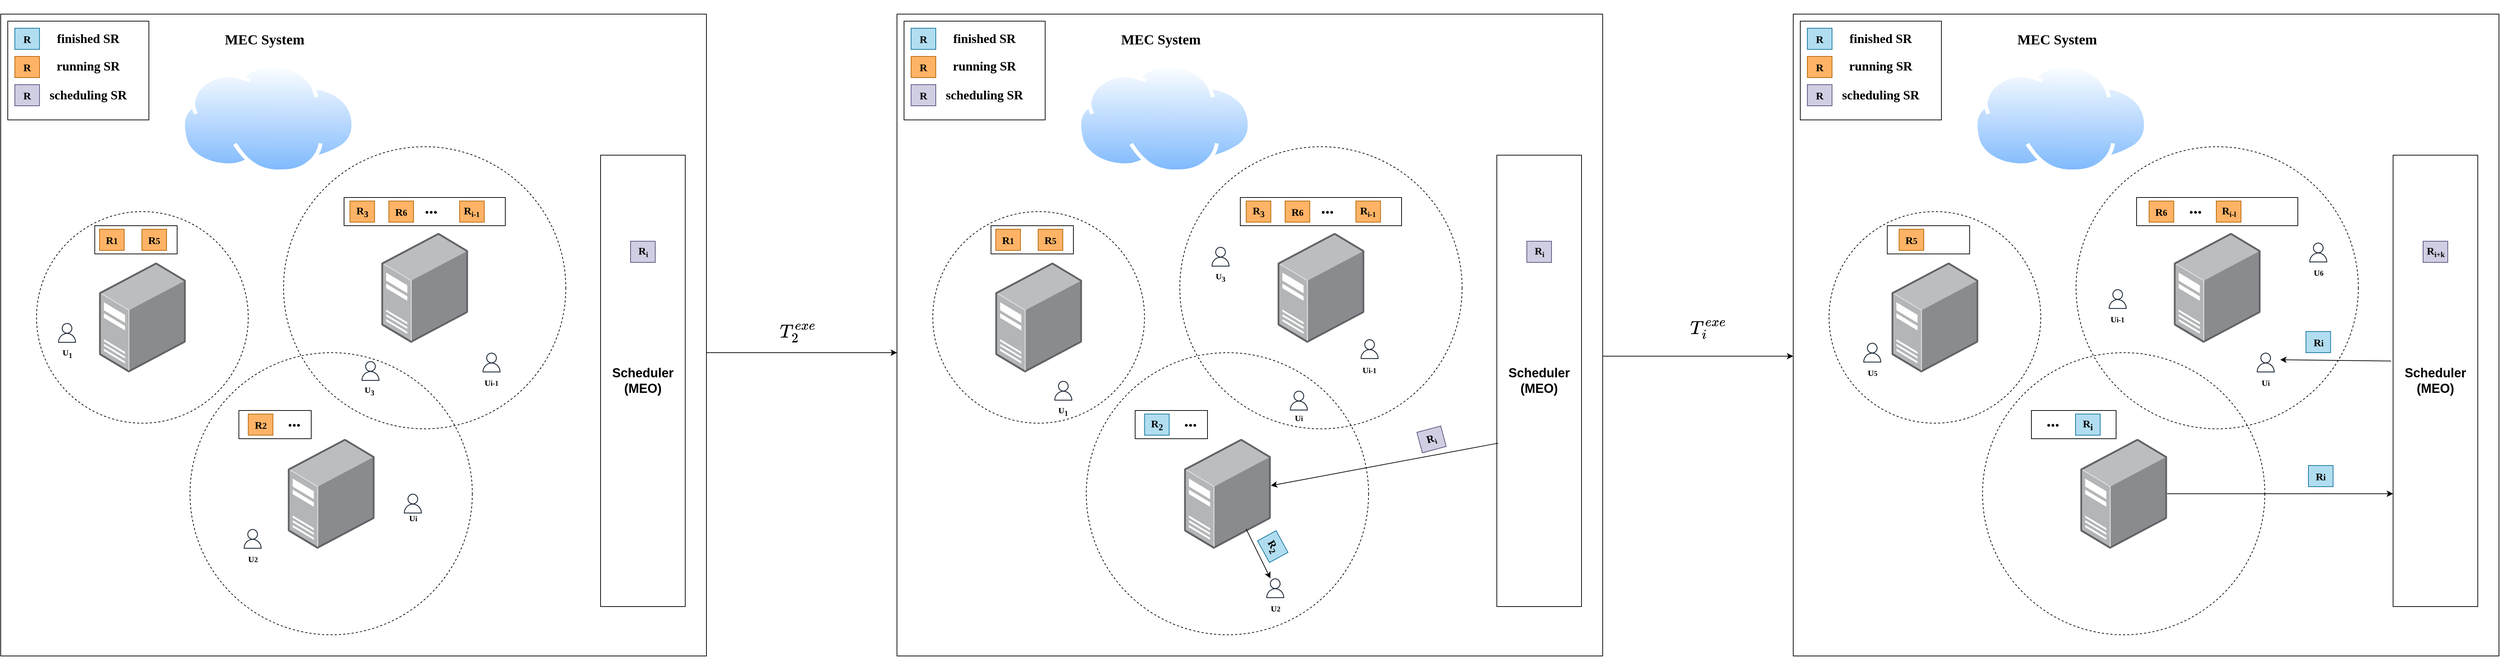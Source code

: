 <mxfile version="24.5.4" type="github">
  <diagram name="第 1 页" id="JoeD6NzNSS_i4DSreLfH">
    <mxGraphModel dx="3733" dy="1153" grid="1" gridSize="10" guides="1" tooltips="1" connect="1" arrows="1" fold="1" page="1" pageScale="1" pageWidth="827" pageHeight="1169" math="1" shadow="0">
      <root>
        <mxCell id="0" />
        <mxCell id="1" parent="0" />
        <mxCell id="dlywzHCYDAKwAIvzZoa1-96" value="" style="group" parent="1" vertex="1" connectable="0">
          <mxGeometry x="-570" y="150" width="1000" height="930" as="geometry" />
        </mxCell>
        <mxCell id="dlywzHCYDAKwAIvzZoa1-53" value="" style="rounded=0;whiteSpace=wrap;html=1;" parent="dlywzHCYDAKwAIvzZoa1-96" vertex="1">
          <mxGeometry y="20" width="1000" height="910" as="geometry" />
        </mxCell>
        <mxCell id="8uZlXo2zn4zUqa4FPAqo-15" value="&lt;font size=&quot;1&quot; face=&quot;Times New Roman&quot; style=&quot;&quot;&gt;&lt;b style=&quot;font-size: 20px;&quot;&gt;MEC System&lt;/b&gt;&lt;/font&gt;" style="text;strokeColor=none;align=center;fillColor=none;html=1;verticalAlign=middle;whiteSpace=wrap;rounded=0;" parent="dlywzHCYDAKwAIvzZoa1-96" vertex="1">
          <mxGeometry x="123.417" width="501.818" height="109.2" as="geometry" />
        </mxCell>
        <mxCell id="dlywzHCYDAKwAIvzZoa1-22" value="" style="ellipse;whiteSpace=wrap;html=1;aspect=fixed;fillColor=none;dashed=1;" parent="dlywzHCYDAKwAIvzZoa1-96" vertex="1">
          <mxGeometry x="400.77" y="208" width="400" height="400" as="geometry" />
        </mxCell>
        <mxCell id="dlywzHCYDAKwAIvzZoa1-7" value="" style="ellipse;whiteSpace=wrap;html=1;aspect=fixed;fillColor=none;dashed=1;" parent="dlywzHCYDAKwAIvzZoa1-96" vertex="1">
          <mxGeometry x="268.27" y="500" width="400" height="400" as="geometry" />
        </mxCell>
        <mxCell id="dlywzHCYDAKwAIvzZoa1-2" value="" style="ellipse;whiteSpace=wrap;html=1;aspect=fixed;fillColor=none;dashed=1;" parent="dlywzHCYDAKwAIvzZoa1-96" vertex="1">
          <mxGeometry x="50.77" y="300" width="300" height="300" as="geometry" />
        </mxCell>
        <mxCell id="8uZlXo2zn4zUqa4FPAqo-18" value="" style="image;points=[];aspect=fixed;html=1;align=center;shadow=0;dashed=0;image=img/lib/allied_telesis/computer_and_terminals/Server_Desktop.svg;" parent="dlywzHCYDAKwAIvzZoa1-96" vertex="1">
          <mxGeometry x="139.231" y="372" width="123.068" height="156" as="geometry" />
        </mxCell>
        <mxCell id="8uZlXo2zn4zUqa4FPAqo-20" value="" style="image;points=[];aspect=fixed;html=1;align=center;shadow=0;dashed=0;image=img/lib/allied_telesis/computer_and_terminals/Server_Desktop.svg;" parent="dlywzHCYDAKwAIvzZoa1-96" vertex="1">
          <mxGeometry x="539.232" y="330.0" width="123.068" height="156" as="geometry" />
        </mxCell>
        <mxCell id="8uZlXo2zn4zUqa4FPAqo-19" value="" style="image;points=[];aspect=fixed;html=1;align=center;shadow=0;dashed=0;image=img/lib/allied_telesis/computer_and_terminals/Server_Desktop.svg;" parent="dlywzHCYDAKwAIvzZoa1-96" vertex="1">
          <mxGeometry x="406.738" y="622.0" width="123.068" height="156" as="geometry" />
        </mxCell>
        <mxCell id="8uZlXo2zn4zUqa4FPAqo-22" value="" style="sketch=0;outlineConnect=0;fontColor=#232F3E;gradientColor=none;fillColor=#232F3D;strokeColor=none;dashed=0;verticalLabelPosition=bottom;verticalAlign=top;align=center;html=1;fontSize=12;fontStyle=0;aspect=fixed;pointerEvents=1;shape=mxgraph.aws4.user;" parent="dlywzHCYDAKwAIvzZoa1-96" vertex="1">
          <mxGeometry x="80.0" y="458" width="28" height="28" as="geometry" />
        </mxCell>
        <mxCell id="8uZlXo2zn4zUqa4FPAqo-23" value="&lt;font face=&quot;Times New Roman&quot; style=&quot;font-size: 12px;&quot;&gt;&lt;b style=&quot;&quot;&gt;U&lt;sub&gt;1&lt;/sub&gt;&lt;/b&gt;&lt;/font&gt;" style="text;strokeColor=none;align=center;fillColor=none;html=1;verticalAlign=middle;whiteSpace=wrap;rounded=0;" parent="dlywzHCYDAKwAIvzZoa1-96" vertex="1">
          <mxGeometry x="74.5" y="486" width="39" height="30" as="geometry" />
        </mxCell>
        <mxCell id="dlywzHCYDAKwAIvzZoa1-4" value="" style="rounded=0;whiteSpace=wrap;html=1;" parent="dlywzHCYDAKwAIvzZoa1-96" vertex="1">
          <mxGeometry x="133.27" y="320" width="116.73" height="40" as="geometry" />
        </mxCell>
        <mxCell id="dlywzHCYDAKwAIvzZoa1-26" value="" style="sketch=0;outlineConnect=0;fontColor=#232F3E;gradientColor=none;fillColor=#232F3D;strokeColor=none;dashed=0;verticalLabelPosition=bottom;verticalAlign=top;align=center;html=1;fontSize=12;fontStyle=0;aspect=fixed;pointerEvents=1;shape=mxgraph.aws4.user;" parent="dlywzHCYDAKwAIvzZoa1-96" vertex="1">
          <mxGeometry x="681.52" y="500" width="28" height="28" as="geometry" />
        </mxCell>
        <mxCell id="dlywzHCYDAKwAIvzZoa1-25" value="&lt;font face=&quot;Times New Roman&quot; style=&quot;&quot;&gt;&lt;b style=&quot;&quot;&gt;U&lt;span style=&quot;font-size: 10px;&quot;&gt;i-1&lt;/span&gt;&lt;/b&gt;&lt;/font&gt;" style="text;strokeColor=none;align=center;fillColor=none;html=1;verticalAlign=middle;whiteSpace=wrap;rounded=0;" parent="dlywzHCYDAKwAIvzZoa1-96" vertex="1">
          <mxGeometry x="676.02" y="528" width="39" height="30" as="geometry" />
        </mxCell>
        <mxCell id="8uZlXo2zn4zUqa4FPAqo-17" value="" style="image;aspect=fixed;perimeter=ellipsePerimeter;html=1;align=center;shadow=0;dashed=0;spacingTop=3;image=img/lib/active_directory/internet_cloud.svg;" parent="dlywzHCYDAKwAIvzZoa1-96" vertex="1">
          <mxGeometry x="255.231" y="90" width="247.619" height="156" as="geometry" />
        </mxCell>
        <mxCell id="dlywzHCYDAKwAIvzZoa1-38" value="" style="rounded=0;whiteSpace=wrap;html=1;" parent="dlywzHCYDAKwAIvzZoa1-96" vertex="1">
          <mxGeometry x="486.52" y="280" width="228.5" height="40" as="geometry" />
        </mxCell>
        <mxCell id="dlywzHCYDAKwAIvzZoa1-39" value="&lt;font size=&quot;1&quot; face=&quot;Times New Roman&quot; style=&quot;&quot;&gt;&lt;b style=&quot;font-size: 15px;&quot;&gt;R&lt;sub&gt;3&lt;/sub&gt;&lt;/b&gt;&lt;/font&gt;" style="text;strokeColor=#b46504;align=center;fillColor=#FFB366;html=1;verticalAlign=middle;whiteSpace=wrap;rounded=0;" parent="dlywzHCYDAKwAIvzZoa1-96" vertex="1">
          <mxGeometry x="494.81" y="285" width="35" height="30" as="geometry" />
        </mxCell>
        <mxCell id="dlywzHCYDAKwAIvzZoa1-40" value="&lt;font face=&quot;Times New Roman&quot; style=&quot;&quot;&gt;&lt;b style=&quot;font-size: 15px;&quot;&gt;R&lt;/b&gt;&lt;b style=&quot;font-size: 12.5px;&quot;&gt;6&lt;/b&gt;&lt;/font&gt;" style="text;strokeColor=#b46504;align=center;fillColor=#FFB366;html=1;verticalAlign=middle;whiteSpace=wrap;rounded=0;" parent="dlywzHCYDAKwAIvzZoa1-96" vertex="1">
          <mxGeometry x="550" y="285" width="35" height="30" as="geometry" />
        </mxCell>
        <mxCell id="dlywzHCYDAKwAIvzZoa1-41" value="" style="sketch=0;outlineConnect=0;fontColor=#232F3E;gradientColor=none;fillColor=#232F3D;strokeColor=none;dashed=0;verticalLabelPosition=bottom;verticalAlign=top;align=center;html=1;fontSize=12;fontStyle=0;aspect=fixed;pointerEvents=1;shape=mxgraph.aws4.user;" parent="dlywzHCYDAKwAIvzZoa1-96" vertex="1">
          <mxGeometry x="510.0" y="512" width="28" height="28" as="geometry" />
        </mxCell>
        <mxCell id="dlywzHCYDAKwAIvzZoa1-42" value="&lt;font face=&quot;Times New Roman&quot; style=&quot;font-size: 12px;&quot;&gt;&lt;b style=&quot;&quot;&gt;U&lt;sub&gt;3&lt;/sub&gt;&lt;/b&gt;&lt;/font&gt;" style="text;strokeColor=none;align=center;fillColor=none;html=1;verticalAlign=middle;whiteSpace=wrap;rounded=0;" parent="dlywzHCYDAKwAIvzZoa1-96" vertex="1">
          <mxGeometry x="502.85" y="539" width="39" height="30" as="geometry" />
        </mxCell>
        <mxCell id="dlywzHCYDAKwAIvzZoa1-43" value="" style="sketch=0;outlineConnect=0;fontColor=#232F3E;gradientColor=none;fillColor=#232F3D;strokeColor=none;dashed=0;verticalLabelPosition=bottom;verticalAlign=top;align=center;html=1;fontSize=12;fontStyle=0;aspect=fixed;pointerEvents=1;shape=mxgraph.aws4.user;" parent="dlywzHCYDAKwAIvzZoa1-96" vertex="1">
          <mxGeometry x="343.0" y="750" width="28" height="28" as="geometry" />
        </mxCell>
        <mxCell id="dlywzHCYDAKwAIvzZoa1-44" value="&lt;font face=&quot;Times New Roman&quot; style=&quot;&quot;&gt;&lt;b style=&quot;&quot;&gt;U&lt;span style=&quot;font-size: 10px;&quot;&gt;2&lt;/span&gt;&lt;/b&gt;&lt;/font&gt;" style="text;strokeColor=none;align=center;fillColor=none;html=1;verticalAlign=middle;whiteSpace=wrap;rounded=0;" parent="dlywzHCYDAKwAIvzZoa1-96" vertex="1">
          <mxGeometry x="337.5" y="778" width="39" height="30" as="geometry" />
        </mxCell>
        <mxCell id="dlywzHCYDAKwAIvzZoa1-52" value="" style="group" parent="dlywzHCYDAKwAIvzZoa1-96" vertex="1" connectable="0">
          <mxGeometry x="10" y="30" width="200" height="140" as="geometry" />
        </mxCell>
        <mxCell id="dlywzHCYDAKwAIvzZoa1-48" value="" style="rounded=0;whiteSpace=wrap;html=1;" parent="dlywzHCYDAKwAIvzZoa1-52" vertex="1">
          <mxGeometry width="200" height="140" as="geometry" />
        </mxCell>
        <mxCell id="dlywzHCYDAKwAIvzZoa1-45" value="&lt;font size=&quot;1&quot; face=&quot;Times New Roman&quot; style=&quot;&quot;&gt;&lt;b style=&quot;font-size: 15px;&quot;&gt;R&lt;/b&gt;&lt;/font&gt;" style="text;strokeColor=#10739e;align=center;fillColor=#b1ddf0;html=1;verticalAlign=middle;whiteSpace=wrap;rounded=0;" parent="dlywzHCYDAKwAIvzZoa1-52" vertex="1">
          <mxGeometry x="10" y="10" width="35" height="30" as="geometry" />
        </mxCell>
        <mxCell id="dlywzHCYDAKwAIvzZoa1-46" value="&lt;font size=&quot;1&quot; face=&quot;Times New Roman&quot; style=&quot;&quot;&gt;&lt;b style=&quot;font-size: 15px;&quot;&gt;R&lt;/b&gt;&lt;/font&gt;" style="text;strokeColor=#b46504;align=center;fillColor=#FFB366;html=1;verticalAlign=middle;whiteSpace=wrap;rounded=0;" parent="dlywzHCYDAKwAIvzZoa1-52" vertex="1">
          <mxGeometry x="10.0" y="50" width="35" height="30" as="geometry" />
        </mxCell>
        <mxCell id="dlywzHCYDAKwAIvzZoa1-50" value="&lt;font size=&quot;1&quot; face=&quot;Times New Roman&quot;&gt;&lt;b style=&quot;font-size: 18px;&quot;&gt;finished SR&lt;/b&gt;&lt;/font&gt;" style="text;strokeColor=none;align=center;fillColor=none;html=1;verticalAlign=middle;whiteSpace=wrap;rounded=0;" parent="dlywzHCYDAKwAIvzZoa1-52" vertex="1">
          <mxGeometry x="54.04" y="10" width="120" height="30" as="geometry" />
        </mxCell>
        <mxCell id="dlywzHCYDAKwAIvzZoa1-51" value="&lt;font size=&quot;1&quot; face=&quot;Times New Roman&quot;&gt;&lt;b style=&quot;font-size: 18px;&quot;&gt;running SR&lt;/b&gt;&lt;/font&gt;" style="text;strokeColor=none;align=center;fillColor=none;html=1;verticalAlign=middle;whiteSpace=wrap;rounded=0;" parent="dlywzHCYDAKwAIvzZoa1-52" vertex="1">
          <mxGeometry x="54.04" y="49.2" width="120" height="30" as="geometry" />
        </mxCell>
        <mxCell id="hPKG2hxinoWSEpem3U7g-11" value="&lt;font size=&quot;1&quot; face=&quot;Times New Roman&quot; style=&quot;&quot;&gt;&lt;b style=&quot;font-size: 15px;&quot;&gt;R&lt;/b&gt;&lt;/font&gt;" style="text;strokeColor=#56517e;align=center;fillColor=#d0cee2;html=1;verticalAlign=middle;whiteSpace=wrap;rounded=0;" parent="dlywzHCYDAKwAIvzZoa1-52" vertex="1">
          <mxGeometry x="10" y="90" width="35" height="30" as="geometry" />
        </mxCell>
        <mxCell id="hPKG2hxinoWSEpem3U7g-12" value="&lt;font size=&quot;1&quot; face=&quot;Times New Roman&quot;&gt;&lt;b style=&quot;font-size: 18px;&quot;&gt;scheduling SR&lt;/b&gt;&lt;/font&gt;" style="text;strokeColor=none;align=center;fillColor=none;html=1;verticalAlign=middle;whiteSpace=wrap;rounded=0;" parent="dlywzHCYDAKwAIvzZoa1-52" vertex="1">
          <mxGeometry x="54.04" y="90" width="120" height="30" as="geometry" />
        </mxCell>
        <mxCell id="dlywzHCYDAKwAIvzZoa1-91" value="&lt;font style=&quot;font-size: 18px;&quot;&gt;&lt;b&gt;Scheduler&lt;/b&gt;&lt;/font&gt;&lt;div style=&quot;font-size: 18px;&quot;&gt;&lt;font style=&quot;font-size: 18px;&quot;&gt;&lt;b&gt;(MEO)&lt;/b&gt;&lt;/font&gt;&lt;/div&gt;" style="rounded=0;whiteSpace=wrap;html=1;" parent="dlywzHCYDAKwAIvzZoa1-96" vertex="1">
          <mxGeometry x="850" y="220" width="120" height="640" as="geometry" />
        </mxCell>
        <mxCell id="hPKG2hxinoWSEpem3U7g-1" value="&lt;font face=&quot;Times New Roman&quot; style=&quot;&quot;&gt;&lt;b style=&quot;font-size: 15px;&quot;&gt;R&lt;/b&gt;&lt;b style=&quot;font-size: 12.5px;&quot;&gt;1&lt;/b&gt;&lt;/font&gt;" style="text;strokeColor=#b46504;align=center;fillColor=#FFB366;html=1;verticalAlign=middle;whiteSpace=wrap;rounded=0;" parent="dlywzHCYDAKwAIvzZoa1-96" vertex="1">
          <mxGeometry x="140" y="325" width="35" height="30" as="geometry" />
        </mxCell>
        <mxCell id="hPKG2hxinoWSEpem3U7g-2" value="&lt;font face=&quot;Times New Roman&quot; style=&quot;&quot;&gt;&lt;b style=&quot;font-size: 15px;&quot;&gt;R&lt;/b&gt;&lt;b style=&quot;font-size: 12.5px;&quot;&gt;5&lt;/b&gt;&lt;/font&gt;" style="text;strokeColor=#b46504;align=center;fillColor=#FFB366;html=1;verticalAlign=middle;whiteSpace=wrap;rounded=0;" parent="dlywzHCYDAKwAIvzZoa1-96" vertex="1">
          <mxGeometry x="200" y="325" width="35" height="30" as="geometry" />
        </mxCell>
        <mxCell id="hPKG2hxinoWSEpem3U7g-5" value="&lt;font size=&quot;1&quot; face=&quot;Times New Roman&quot;&gt;&lt;b style=&quot;font-size: 24px;&quot;&gt;...&lt;/b&gt;&lt;/font&gt;" style="text;strokeColor=none;align=center;fillColor=none;html=1;verticalAlign=middle;whiteSpace=wrap;rounded=0;" parent="dlywzHCYDAKwAIvzZoa1-96" vertex="1">
          <mxGeometry x="580" y="285" width="60" height="20" as="geometry" />
        </mxCell>
        <mxCell id="hPKG2hxinoWSEpem3U7g-6" value="&lt;font face=&quot;Times New Roman&quot; style=&quot;&quot;&gt;&lt;b style=&quot;font-size: 15px;&quot;&gt;R&lt;/b&gt;&lt;b style=&quot;font-size: 12.5px;&quot;&gt;&lt;sub&gt;i-1&lt;/sub&gt;&lt;/b&gt;&lt;/font&gt;" style="text;strokeColor=#b46504;align=center;fillColor=#FFB366;html=1;verticalAlign=middle;whiteSpace=wrap;rounded=0;" parent="dlywzHCYDAKwAIvzZoa1-96" vertex="1">
          <mxGeometry x="650.23" y="285" width="35" height="30" as="geometry" />
        </mxCell>
        <mxCell id="hPKG2hxinoWSEpem3U7g-7" value="&lt;font face=&quot;Times New Roman&quot; style=&quot;&quot;&gt;&lt;b style=&quot;font-size: 15px;&quot;&gt;R&lt;/b&gt;&lt;b style=&quot;font-size: 12.5px;&quot;&gt;&lt;sub&gt;i&lt;/sub&gt;&lt;/b&gt;&lt;/font&gt;" style="text;align=center;html=1;verticalAlign=middle;whiteSpace=wrap;rounded=0;strokeColor=#56517e;fillColor=#d0cee2;" parent="dlywzHCYDAKwAIvzZoa1-96" vertex="1">
          <mxGeometry x="892.5" y="342" width="35" height="30" as="geometry" />
        </mxCell>
        <mxCell id="hPKG2hxinoWSEpem3U7g-52" value="" style="sketch=0;outlineConnect=0;fontColor=#232F3E;gradientColor=none;fillColor=#232F3D;strokeColor=none;dashed=0;verticalLabelPosition=bottom;verticalAlign=top;align=center;html=1;fontSize=12;fontStyle=0;aspect=fixed;pointerEvents=1;shape=mxgraph.aws4.user;" parent="dlywzHCYDAKwAIvzZoa1-96" vertex="1">
          <mxGeometry x="570" y="700" width="28" height="28" as="geometry" />
        </mxCell>
        <mxCell id="hPKG2hxinoWSEpem3U7g-53" value="&lt;font face=&quot;Times New Roman&quot; style=&quot;&quot;&gt;&lt;b style=&quot;&quot;&gt;U&lt;span style=&quot;font-size: 10px;&quot;&gt;i&lt;/span&gt;&lt;/b&gt;&lt;/font&gt;" style="text;strokeColor=none;align=center;fillColor=none;html=1;verticalAlign=middle;whiteSpace=wrap;rounded=0;" parent="dlywzHCYDAKwAIvzZoa1-96" vertex="1">
          <mxGeometry x="564.5" y="720" width="39" height="30" as="geometry" />
        </mxCell>
        <mxCell id="Xga0qs_DyKMkCKS5Os-a-7" value="" style="group" vertex="1" connectable="0" parent="dlywzHCYDAKwAIvzZoa1-96">
          <mxGeometry x="337.5" y="582" width="108.27" height="40" as="geometry" />
        </mxCell>
        <mxCell id="dlywzHCYDAKwAIvzZoa1-27" value="" style="rounded=0;whiteSpace=wrap;html=1;" parent="Xga0qs_DyKMkCKS5Os-a-7" vertex="1">
          <mxGeometry width="102.5" height="40" as="geometry" />
        </mxCell>
        <mxCell id="hPKG2hxinoWSEpem3U7g-3" value="&lt;font face=&quot;Times New Roman&quot; style=&quot;&quot;&gt;&lt;b style=&quot;font-size: 15px;&quot;&gt;R&lt;/b&gt;&lt;b style=&quot;font-size: 12.5px;&quot;&gt;2&lt;/b&gt;&lt;/font&gt;" style="text;strokeColor=#b46504;align=center;fillColor=#FFB366;html=1;verticalAlign=middle;whiteSpace=wrap;rounded=0;" parent="Xga0qs_DyKMkCKS5Os-a-7" vertex="1">
          <mxGeometry x="13.27" y="5" width="35" height="30" as="geometry" />
        </mxCell>
        <mxCell id="hPKG2hxinoWSEpem3U7g-4" value="&lt;font size=&quot;1&quot; face=&quot;Times New Roman&quot;&gt;&lt;b style=&quot;font-size: 24px;&quot;&gt;...&lt;/b&gt;&lt;/font&gt;" style="text;strokeColor=none;align=center;fillColor=none;html=1;verticalAlign=middle;whiteSpace=wrap;rounded=0;" parent="Xga0qs_DyKMkCKS5Os-a-7" vertex="1">
          <mxGeometry x="48.27" y="5" width="60" height="20" as="geometry" />
        </mxCell>
        <mxCell id="dlywzHCYDAKwAIvzZoa1-134" value="" style="endArrow=classic;html=1;rounded=0;" parent="1" edge="1">
          <mxGeometry width="50" height="50" relative="1" as="geometry">
            <mxPoint x="430" y="650" as="sourcePoint" />
            <mxPoint x="700" y="650" as="targetPoint" />
          </mxGeometry>
        </mxCell>
        <mxCell id="dlywzHCYDAKwAIvzZoa1-135" value="&lt;font size=&quot;1&quot; face=&quot;Times New Roman&quot;&gt;&lt;b style=&quot;font-size: 26px;&quot;&gt;$$ T_{2}^{exe} $$&lt;/b&gt;&lt;/font&gt;" style="text;strokeColor=none;align=center;fillColor=none;html=1;verticalAlign=middle;whiteSpace=wrap;rounded=0;" parent="1" vertex="1">
          <mxGeometry x="500" y="585" width="120" height="70" as="geometry" />
        </mxCell>
        <mxCell id="Xga0qs_DyKMkCKS5Os-a-8" value="" style="group" vertex="1" connectable="0" parent="1">
          <mxGeometry x="700" y="150" width="1000" height="930" as="geometry" />
        </mxCell>
        <mxCell id="Xga0qs_DyKMkCKS5Os-a-9" value="" style="rounded=0;whiteSpace=wrap;html=1;" vertex="1" parent="Xga0qs_DyKMkCKS5Os-a-8">
          <mxGeometry y="20" width="1000" height="910" as="geometry" />
        </mxCell>
        <mxCell id="Xga0qs_DyKMkCKS5Os-a-10" value="&lt;font size=&quot;1&quot; face=&quot;Times New Roman&quot; style=&quot;&quot;&gt;&lt;b style=&quot;font-size: 20px;&quot;&gt;MEC System&lt;/b&gt;&lt;/font&gt;" style="text;strokeColor=none;align=center;fillColor=none;html=1;verticalAlign=middle;whiteSpace=wrap;rounded=0;" vertex="1" parent="Xga0qs_DyKMkCKS5Os-a-8">
          <mxGeometry x="123.417" width="501.818" height="109.2" as="geometry" />
        </mxCell>
        <mxCell id="Xga0qs_DyKMkCKS5Os-a-11" value="" style="ellipse;whiteSpace=wrap;html=1;aspect=fixed;fillColor=none;dashed=1;" vertex="1" parent="Xga0qs_DyKMkCKS5Os-a-8">
          <mxGeometry x="400.77" y="208" width="400" height="400" as="geometry" />
        </mxCell>
        <mxCell id="Xga0qs_DyKMkCKS5Os-a-12" value="" style="ellipse;whiteSpace=wrap;html=1;aspect=fixed;fillColor=none;dashed=1;" vertex="1" parent="Xga0qs_DyKMkCKS5Os-a-8">
          <mxGeometry x="268.27" y="500" width="400" height="400" as="geometry" />
        </mxCell>
        <mxCell id="Xga0qs_DyKMkCKS5Os-a-13" value="" style="ellipse;whiteSpace=wrap;html=1;aspect=fixed;fillColor=none;dashed=1;" vertex="1" parent="Xga0qs_DyKMkCKS5Os-a-8">
          <mxGeometry x="50.77" y="300" width="300" height="300" as="geometry" />
        </mxCell>
        <mxCell id="Xga0qs_DyKMkCKS5Os-a-14" value="" style="image;points=[];aspect=fixed;html=1;align=center;shadow=0;dashed=0;image=img/lib/allied_telesis/computer_and_terminals/Server_Desktop.svg;" vertex="1" parent="Xga0qs_DyKMkCKS5Os-a-8">
          <mxGeometry x="139.231" y="372" width="123.068" height="156" as="geometry" />
        </mxCell>
        <mxCell id="Xga0qs_DyKMkCKS5Os-a-15" value="" style="image;points=[];aspect=fixed;html=1;align=center;shadow=0;dashed=0;image=img/lib/allied_telesis/computer_and_terminals/Server_Desktop.svg;" vertex="1" parent="Xga0qs_DyKMkCKS5Os-a-8">
          <mxGeometry x="539.232" y="330.0" width="123.068" height="156" as="geometry" />
        </mxCell>
        <mxCell id="Xga0qs_DyKMkCKS5Os-a-16" value="" style="image;points=[];aspect=fixed;html=1;align=center;shadow=0;dashed=0;image=img/lib/allied_telesis/computer_and_terminals/Server_Desktop.svg;" vertex="1" parent="Xga0qs_DyKMkCKS5Os-a-8">
          <mxGeometry x="406.738" y="622.0" width="123.068" height="156" as="geometry" />
        </mxCell>
        <mxCell id="Xga0qs_DyKMkCKS5Os-a-17" value="" style="sketch=0;outlineConnect=0;fontColor=#232F3E;gradientColor=none;fillColor=#232F3D;strokeColor=none;dashed=0;verticalLabelPosition=bottom;verticalAlign=top;align=center;html=1;fontSize=12;fontStyle=0;aspect=fixed;pointerEvents=1;shape=mxgraph.aws4.user;" vertex="1" parent="Xga0qs_DyKMkCKS5Os-a-8">
          <mxGeometry x="221.73" y="540" width="28" height="28" as="geometry" />
        </mxCell>
        <mxCell id="Xga0qs_DyKMkCKS5Os-a-18" value="&lt;font face=&quot;Times New Roman&quot; style=&quot;font-size: 12px;&quot;&gt;&lt;b style=&quot;&quot;&gt;U&lt;sub&gt;1&lt;/sub&gt;&lt;/b&gt;&lt;/font&gt;" style="text;strokeColor=none;align=center;fillColor=none;html=1;verticalAlign=middle;whiteSpace=wrap;rounded=0;" vertex="1" parent="Xga0qs_DyKMkCKS5Os-a-8">
          <mxGeometry x="216.23" y="568" width="39" height="30" as="geometry" />
        </mxCell>
        <mxCell id="Xga0qs_DyKMkCKS5Os-a-19" value="" style="rounded=0;whiteSpace=wrap;html=1;" vertex="1" parent="Xga0qs_DyKMkCKS5Os-a-8">
          <mxGeometry x="133.27" y="320" width="116.73" height="40" as="geometry" />
        </mxCell>
        <mxCell id="Xga0qs_DyKMkCKS5Os-a-20" value="" style="sketch=0;outlineConnect=0;fontColor=#232F3E;gradientColor=none;fillColor=#232F3D;strokeColor=none;dashed=0;verticalLabelPosition=bottom;verticalAlign=top;align=center;html=1;fontSize=12;fontStyle=0;aspect=fixed;pointerEvents=1;shape=mxgraph.aws4.user;" vertex="1" parent="Xga0qs_DyKMkCKS5Os-a-8">
          <mxGeometry x="655.73" y="481" width="28" height="28" as="geometry" />
        </mxCell>
        <mxCell id="Xga0qs_DyKMkCKS5Os-a-21" value="&lt;font face=&quot;Times New Roman&quot; style=&quot;&quot;&gt;&lt;b style=&quot;&quot;&gt;U&lt;span style=&quot;font-size: 10px;&quot;&gt;i-1&lt;/span&gt;&lt;/b&gt;&lt;/font&gt;" style="text;strokeColor=none;align=center;fillColor=none;html=1;verticalAlign=middle;whiteSpace=wrap;rounded=0;" vertex="1" parent="Xga0qs_DyKMkCKS5Os-a-8">
          <mxGeometry x="650.23" y="510" width="39" height="30" as="geometry" />
        </mxCell>
        <mxCell id="Xga0qs_DyKMkCKS5Os-a-22" value="" style="image;aspect=fixed;perimeter=ellipsePerimeter;html=1;align=center;shadow=0;dashed=0;spacingTop=3;image=img/lib/active_directory/internet_cloud.svg;" vertex="1" parent="Xga0qs_DyKMkCKS5Os-a-8">
          <mxGeometry x="255.231" y="90" width="247.619" height="156" as="geometry" />
        </mxCell>
        <mxCell id="Xga0qs_DyKMkCKS5Os-a-23" value="" style="rounded=0;whiteSpace=wrap;html=1;" vertex="1" parent="Xga0qs_DyKMkCKS5Os-a-8">
          <mxGeometry x="486.52" y="280" width="228.5" height="40" as="geometry" />
        </mxCell>
        <mxCell id="Xga0qs_DyKMkCKS5Os-a-24" value="&lt;font size=&quot;1&quot; face=&quot;Times New Roman&quot; style=&quot;&quot;&gt;&lt;b style=&quot;font-size: 15px;&quot;&gt;R&lt;sub&gt;3&lt;/sub&gt;&lt;/b&gt;&lt;/font&gt;" style="text;strokeColor=#b46504;align=center;fillColor=#FFB366;html=1;verticalAlign=middle;whiteSpace=wrap;rounded=0;" vertex="1" parent="Xga0qs_DyKMkCKS5Os-a-8">
          <mxGeometry x="494.81" y="285" width="35" height="30" as="geometry" />
        </mxCell>
        <mxCell id="Xga0qs_DyKMkCKS5Os-a-25" value="&lt;font face=&quot;Times New Roman&quot; style=&quot;&quot;&gt;&lt;b style=&quot;font-size: 15px;&quot;&gt;R&lt;/b&gt;&lt;b style=&quot;font-size: 12.5px;&quot;&gt;6&lt;/b&gt;&lt;/font&gt;" style="text;strokeColor=#b46504;align=center;fillColor=#FFB366;html=1;verticalAlign=middle;whiteSpace=wrap;rounded=0;" vertex="1" parent="Xga0qs_DyKMkCKS5Os-a-8">
          <mxGeometry x="550" y="285" width="35" height="30" as="geometry" />
        </mxCell>
        <mxCell id="Xga0qs_DyKMkCKS5Os-a-26" value="" style="sketch=0;outlineConnect=0;fontColor=#232F3E;gradientColor=none;fillColor=#232F3D;strokeColor=none;dashed=0;verticalLabelPosition=bottom;verticalAlign=top;align=center;html=1;fontSize=12;fontStyle=0;aspect=fixed;pointerEvents=1;shape=mxgraph.aws4.user;" vertex="1" parent="Xga0qs_DyKMkCKS5Os-a-8">
          <mxGeometry x="444.5" y="350" width="28" height="28" as="geometry" />
        </mxCell>
        <mxCell id="Xga0qs_DyKMkCKS5Os-a-27" value="&lt;font face=&quot;Times New Roman&quot; style=&quot;font-size: 12px;&quot;&gt;&lt;b style=&quot;&quot;&gt;U&lt;sub&gt;3&lt;/sub&gt;&lt;/b&gt;&lt;/font&gt;" style="text;strokeColor=none;align=center;fillColor=none;html=1;verticalAlign=middle;whiteSpace=wrap;rounded=0;" vertex="1" parent="Xga0qs_DyKMkCKS5Os-a-8">
          <mxGeometry x="439.0" y="378" width="39" height="30" as="geometry" />
        </mxCell>
        <mxCell id="Xga0qs_DyKMkCKS5Os-a-28" value="" style="sketch=0;outlineConnect=0;fontColor=#232F3E;gradientColor=none;fillColor=#232F3D;strokeColor=none;dashed=0;verticalLabelPosition=bottom;verticalAlign=top;align=center;html=1;fontSize=12;fontStyle=0;aspect=fixed;pointerEvents=1;shape=mxgraph.aws4.user;" vertex="1" parent="Xga0qs_DyKMkCKS5Os-a-8">
          <mxGeometry x="522" y="820" width="28" height="28" as="geometry" />
        </mxCell>
        <mxCell id="Xga0qs_DyKMkCKS5Os-a-29" value="&lt;font face=&quot;Times New Roman&quot; style=&quot;&quot;&gt;&lt;b style=&quot;&quot;&gt;U&lt;span style=&quot;font-size: 10px;&quot;&gt;2&lt;/span&gt;&lt;/b&gt;&lt;/font&gt;" style="text;strokeColor=none;align=center;fillColor=none;html=1;verticalAlign=middle;whiteSpace=wrap;rounded=0;" vertex="1" parent="Xga0qs_DyKMkCKS5Os-a-8">
          <mxGeometry x="516.5" y="848" width="39" height="30" as="geometry" />
        </mxCell>
        <mxCell id="Xga0qs_DyKMkCKS5Os-a-30" value="" style="group" vertex="1" connectable="0" parent="Xga0qs_DyKMkCKS5Os-a-8">
          <mxGeometry x="10" y="30" width="200" height="140" as="geometry" />
        </mxCell>
        <mxCell id="Xga0qs_DyKMkCKS5Os-a-31" value="" style="rounded=0;whiteSpace=wrap;html=1;" vertex="1" parent="Xga0qs_DyKMkCKS5Os-a-30">
          <mxGeometry width="200" height="140" as="geometry" />
        </mxCell>
        <mxCell id="Xga0qs_DyKMkCKS5Os-a-32" value="&lt;font size=&quot;1&quot; face=&quot;Times New Roman&quot; style=&quot;&quot;&gt;&lt;b style=&quot;font-size: 15px;&quot;&gt;R&lt;/b&gt;&lt;/font&gt;" style="text;strokeColor=#10739e;align=center;fillColor=#b1ddf0;html=1;verticalAlign=middle;whiteSpace=wrap;rounded=0;" vertex="1" parent="Xga0qs_DyKMkCKS5Os-a-30">
          <mxGeometry x="10" y="10" width="35" height="30" as="geometry" />
        </mxCell>
        <mxCell id="Xga0qs_DyKMkCKS5Os-a-33" value="&lt;font size=&quot;1&quot; face=&quot;Times New Roman&quot; style=&quot;&quot;&gt;&lt;b style=&quot;font-size: 15px;&quot;&gt;R&lt;/b&gt;&lt;/font&gt;" style="text;strokeColor=#b46504;align=center;fillColor=#FFB366;html=1;verticalAlign=middle;whiteSpace=wrap;rounded=0;" vertex="1" parent="Xga0qs_DyKMkCKS5Os-a-30">
          <mxGeometry x="10.0" y="50" width="35" height="30" as="geometry" />
        </mxCell>
        <mxCell id="Xga0qs_DyKMkCKS5Os-a-34" value="&lt;font size=&quot;1&quot; face=&quot;Times New Roman&quot;&gt;&lt;b style=&quot;font-size: 18px;&quot;&gt;finished SR&lt;/b&gt;&lt;/font&gt;" style="text;strokeColor=none;align=center;fillColor=none;html=1;verticalAlign=middle;whiteSpace=wrap;rounded=0;" vertex="1" parent="Xga0qs_DyKMkCKS5Os-a-30">
          <mxGeometry x="54.04" y="10" width="120" height="30" as="geometry" />
        </mxCell>
        <mxCell id="Xga0qs_DyKMkCKS5Os-a-35" value="&lt;font size=&quot;1&quot; face=&quot;Times New Roman&quot;&gt;&lt;b style=&quot;font-size: 18px;&quot;&gt;running SR&lt;/b&gt;&lt;/font&gt;" style="text;strokeColor=none;align=center;fillColor=none;html=1;verticalAlign=middle;whiteSpace=wrap;rounded=0;" vertex="1" parent="Xga0qs_DyKMkCKS5Os-a-30">
          <mxGeometry x="54.04" y="49.2" width="120" height="30" as="geometry" />
        </mxCell>
        <mxCell id="Xga0qs_DyKMkCKS5Os-a-36" value="&lt;font size=&quot;1&quot; face=&quot;Times New Roman&quot; style=&quot;&quot;&gt;&lt;b style=&quot;font-size: 15px;&quot;&gt;R&lt;/b&gt;&lt;/font&gt;" style="text;strokeColor=#56517e;align=center;fillColor=#d0cee2;html=1;verticalAlign=middle;whiteSpace=wrap;rounded=0;" vertex="1" parent="Xga0qs_DyKMkCKS5Os-a-30">
          <mxGeometry x="10" y="90" width="35" height="30" as="geometry" />
        </mxCell>
        <mxCell id="Xga0qs_DyKMkCKS5Os-a-37" value="&lt;font size=&quot;1&quot; face=&quot;Times New Roman&quot;&gt;&lt;b style=&quot;font-size: 18px;&quot;&gt;scheduling SR&lt;/b&gt;&lt;/font&gt;" style="text;strokeColor=none;align=center;fillColor=none;html=1;verticalAlign=middle;whiteSpace=wrap;rounded=0;" vertex="1" parent="Xga0qs_DyKMkCKS5Os-a-30">
          <mxGeometry x="54.04" y="90" width="120" height="30" as="geometry" />
        </mxCell>
        <mxCell id="Xga0qs_DyKMkCKS5Os-a-38" value="&lt;font style=&quot;font-size: 18px;&quot;&gt;&lt;b&gt;Scheduler&lt;/b&gt;&lt;/font&gt;&lt;div style=&quot;font-size: 18px;&quot;&gt;&lt;font style=&quot;font-size: 18px;&quot;&gt;&lt;b&gt;(MEO)&lt;/b&gt;&lt;/font&gt;&lt;/div&gt;" style="rounded=0;whiteSpace=wrap;html=1;" vertex="1" parent="Xga0qs_DyKMkCKS5Os-a-8">
          <mxGeometry x="850" y="220" width="120" height="640" as="geometry" />
        </mxCell>
        <mxCell id="Xga0qs_DyKMkCKS5Os-a-39" value="&lt;font face=&quot;Times New Roman&quot; style=&quot;&quot;&gt;&lt;b style=&quot;font-size: 15px;&quot;&gt;R&lt;/b&gt;&lt;b style=&quot;font-size: 12.5px;&quot;&gt;1&lt;/b&gt;&lt;/font&gt;" style="text;strokeColor=#b46504;align=center;fillColor=#FFB366;html=1;verticalAlign=middle;whiteSpace=wrap;rounded=0;" vertex="1" parent="Xga0qs_DyKMkCKS5Os-a-8">
          <mxGeometry x="140" y="325" width="35" height="30" as="geometry" />
        </mxCell>
        <mxCell id="Xga0qs_DyKMkCKS5Os-a-40" value="&lt;font face=&quot;Times New Roman&quot; style=&quot;&quot;&gt;&lt;b style=&quot;font-size: 15px;&quot;&gt;R&lt;/b&gt;&lt;b style=&quot;font-size: 12.5px;&quot;&gt;5&lt;/b&gt;&lt;/font&gt;" style="text;strokeColor=#b46504;align=center;fillColor=#FFB366;html=1;verticalAlign=middle;whiteSpace=wrap;rounded=0;" vertex="1" parent="Xga0qs_DyKMkCKS5Os-a-8">
          <mxGeometry x="200" y="325" width="35" height="30" as="geometry" />
        </mxCell>
        <mxCell id="Xga0qs_DyKMkCKS5Os-a-41" value="&lt;font size=&quot;1&quot; face=&quot;Times New Roman&quot;&gt;&lt;b style=&quot;font-size: 24px;&quot;&gt;...&lt;/b&gt;&lt;/font&gt;" style="text;strokeColor=none;align=center;fillColor=none;html=1;verticalAlign=middle;whiteSpace=wrap;rounded=0;" vertex="1" parent="Xga0qs_DyKMkCKS5Os-a-8">
          <mxGeometry x="580" y="285" width="60" height="20" as="geometry" />
        </mxCell>
        <mxCell id="Xga0qs_DyKMkCKS5Os-a-42" value="&lt;font face=&quot;Times New Roman&quot; style=&quot;&quot;&gt;&lt;b style=&quot;font-size: 15px;&quot;&gt;R&lt;/b&gt;&lt;b style=&quot;font-size: 12.5px;&quot;&gt;&lt;sub&gt;i-1&lt;/sub&gt;&lt;/b&gt;&lt;/font&gt;" style="text;strokeColor=#b46504;align=center;fillColor=#FFB366;html=1;verticalAlign=middle;whiteSpace=wrap;rounded=0;" vertex="1" parent="Xga0qs_DyKMkCKS5Os-a-8">
          <mxGeometry x="650.23" y="285" width="35" height="30" as="geometry" />
        </mxCell>
        <mxCell id="Xga0qs_DyKMkCKS5Os-a-43" value="&lt;font face=&quot;Times New Roman&quot; style=&quot;&quot;&gt;&lt;b style=&quot;font-size: 15px;&quot;&gt;R&lt;/b&gt;&lt;b style=&quot;font-size: 12.5px;&quot;&gt;&lt;sub&gt;i&lt;/sub&gt;&lt;/b&gt;&lt;/font&gt;" style="text;align=center;html=1;verticalAlign=middle;whiteSpace=wrap;rounded=0;strokeColor=#56517e;fillColor=#d0cee2;" vertex="1" parent="Xga0qs_DyKMkCKS5Os-a-8">
          <mxGeometry x="892.5" y="342" width="35" height="30" as="geometry" />
        </mxCell>
        <mxCell id="Xga0qs_DyKMkCKS5Os-a-44" value="" style="sketch=0;outlineConnect=0;fontColor=#232F3E;gradientColor=none;fillColor=#232F3D;strokeColor=none;dashed=0;verticalLabelPosition=bottom;verticalAlign=top;align=center;html=1;fontSize=12;fontStyle=0;aspect=fixed;pointerEvents=1;shape=mxgraph.aws4.user;" vertex="1" parent="Xga0qs_DyKMkCKS5Os-a-8">
          <mxGeometry x="555.5" y="554" width="28" height="28" as="geometry" />
        </mxCell>
        <mxCell id="Xga0qs_DyKMkCKS5Os-a-45" value="&lt;font face=&quot;Times New Roman&quot; style=&quot;&quot;&gt;&lt;b style=&quot;&quot;&gt;U&lt;span style=&quot;font-size: 10px;&quot;&gt;i&lt;/span&gt;&lt;/b&gt;&lt;/font&gt;" style="text;strokeColor=none;align=center;fillColor=none;html=1;verticalAlign=middle;whiteSpace=wrap;rounded=0;" vertex="1" parent="Xga0qs_DyKMkCKS5Os-a-8">
          <mxGeometry x="550" y="578" width="39" height="30" as="geometry" />
        </mxCell>
        <mxCell id="Xga0qs_DyKMkCKS5Os-a-46" value="" style="group" vertex="1" connectable="0" parent="Xga0qs_DyKMkCKS5Os-a-8">
          <mxGeometry x="337.5" y="582" width="108.27" height="40" as="geometry" />
        </mxCell>
        <mxCell id="Xga0qs_DyKMkCKS5Os-a-47" value="" style="rounded=0;whiteSpace=wrap;html=1;" vertex="1" parent="Xga0qs_DyKMkCKS5Os-a-46">
          <mxGeometry width="102.5" height="40" as="geometry" />
        </mxCell>
        <mxCell id="Xga0qs_DyKMkCKS5Os-a-49" value="&lt;font size=&quot;1&quot; face=&quot;Times New Roman&quot;&gt;&lt;b style=&quot;font-size: 24px;&quot;&gt;...&lt;/b&gt;&lt;/font&gt;" style="text;strokeColor=none;align=center;fillColor=none;html=1;verticalAlign=middle;whiteSpace=wrap;rounded=0;" vertex="1" parent="Xga0qs_DyKMkCKS5Os-a-46">
          <mxGeometry x="48.27" y="5" width="60" height="20" as="geometry" />
        </mxCell>
        <mxCell id="Xga0qs_DyKMkCKS5Os-a-50" value="&lt;font size=&quot;1&quot; face=&quot;Times New Roman&quot; style=&quot;&quot;&gt;&lt;b style=&quot;font-size: 15px;&quot;&gt;R&lt;sub&gt;2&lt;/sub&gt;&lt;/b&gt;&lt;/font&gt;" style="text;strokeColor=#10739e;align=center;fillColor=#b1ddf0;html=1;verticalAlign=middle;whiteSpace=wrap;rounded=0;" vertex="1" parent="Xga0qs_DyKMkCKS5Os-a-46">
          <mxGeometry x="13.27" y="5" width="35" height="30" as="geometry" />
        </mxCell>
        <mxCell id="Xga0qs_DyKMkCKS5Os-a-51" value="" style="endArrow=classic;html=1;rounded=0;" edge="1" parent="Xga0qs_DyKMkCKS5Os-a-8" target="Xga0qs_DyKMkCKS5Os-a-28">
          <mxGeometry width="50" height="50" relative="1" as="geometry">
            <mxPoint x="494.81" y="750" as="sourcePoint" />
            <mxPoint x="544.81" y="700" as="targetPoint" />
          </mxGeometry>
        </mxCell>
        <mxCell id="Xga0qs_DyKMkCKS5Os-a-52" value="" style="endArrow=classic;html=1;rounded=0;exitX=0.017;exitY=0.638;exitDx=0;exitDy=0;exitPerimeter=0;" edge="1" parent="Xga0qs_DyKMkCKS5Os-a-8" source="Xga0qs_DyKMkCKS5Os-a-38" target="Xga0qs_DyKMkCKS5Os-a-16">
          <mxGeometry width="50" height="50" relative="1" as="geometry">
            <mxPoint x="850" y="375" as="sourcePoint" />
            <mxPoint x="900" y="325" as="targetPoint" />
          </mxGeometry>
        </mxCell>
        <mxCell id="Xga0qs_DyKMkCKS5Os-a-53" value="&lt;font face=&quot;Times New Roman&quot; style=&quot;&quot;&gt;&lt;b style=&quot;font-size: 15px;&quot;&gt;R&lt;/b&gt;&lt;b style=&quot;font-size: 12.5px;&quot;&gt;&lt;sub&gt;i&lt;/sub&gt;&lt;/b&gt;&lt;/font&gt;" style="text;align=center;html=1;verticalAlign=middle;whiteSpace=wrap;rounded=0;strokeColor=#56517e;fillColor=#d0cee2;rotation=-15;" vertex="1" parent="Xga0qs_DyKMkCKS5Os-a-8">
          <mxGeometry x="740" y="608" width="35" height="30" as="geometry" />
        </mxCell>
        <mxCell id="Xga0qs_DyKMkCKS5Os-a-54" value="&lt;font size=&quot;1&quot; face=&quot;Times New Roman&quot; style=&quot;&quot;&gt;&lt;b style=&quot;font-size: 15px;&quot;&gt;R&lt;sub&gt;2&lt;/sub&gt;&lt;/b&gt;&lt;/font&gt;" style="text;strokeColor=#10739e;align=center;fillColor=#b1ddf0;html=1;verticalAlign=middle;whiteSpace=wrap;rounded=0;rotation=61.3;" vertex="1" parent="Xga0qs_DyKMkCKS5Os-a-8">
          <mxGeometry x="515" y="760" width="35" height="30" as="geometry" />
        </mxCell>
        <mxCell id="Xga0qs_DyKMkCKS5Os-a-56" value="" style="endArrow=classic;html=1;rounded=0;" edge="1" parent="1">
          <mxGeometry width="50" height="50" relative="1" as="geometry">
            <mxPoint x="1700" y="655" as="sourcePoint" />
            <mxPoint x="1970" y="655" as="targetPoint" />
          </mxGeometry>
        </mxCell>
        <mxCell id="Xga0qs_DyKMkCKS5Os-a-57" value="&lt;font size=&quot;1&quot; face=&quot;Times New Roman&quot;&gt;&lt;b style=&quot;font-size: 26px;&quot;&gt;$$ T_{i}^{exe} $$&lt;/b&gt;&lt;/font&gt;" style="text;strokeColor=none;align=center;fillColor=none;html=1;verticalAlign=middle;whiteSpace=wrap;rounded=0;" vertex="1" parent="1">
          <mxGeometry x="1790" y="580" width="120" height="70" as="geometry" />
        </mxCell>
        <mxCell id="Xga0qs_DyKMkCKS5Os-a-58" value="" style="group" vertex="1" connectable="0" parent="1">
          <mxGeometry x="1970" y="150" width="1000" height="930" as="geometry" />
        </mxCell>
        <mxCell id="Xga0qs_DyKMkCKS5Os-a-59" value="" style="rounded=0;whiteSpace=wrap;html=1;" vertex="1" parent="Xga0qs_DyKMkCKS5Os-a-58">
          <mxGeometry y="20" width="1000" height="910" as="geometry" />
        </mxCell>
        <mxCell id="Xga0qs_DyKMkCKS5Os-a-60" value="&lt;font size=&quot;1&quot; face=&quot;Times New Roman&quot; style=&quot;&quot;&gt;&lt;b style=&quot;font-size: 20px;&quot;&gt;MEC System&lt;/b&gt;&lt;/font&gt;" style="text;strokeColor=none;align=center;fillColor=none;html=1;verticalAlign=middle;whiteSpace=wrap;rounded=0;" vertex="1" parent="Xga0qs_DyKMkCKS5Os-a-58">
          <mxGeometry x="123.417" width="501.818" height="109.2" as="geometry" />
        </mxCell>
        <mxCell id="Xga0qs_DyKMkCKS5Os-a-61" value="" style="ellipse;whiteSpace=wrap;html=1;aspect=fixed;fillColor=none;dashed=1;" vertex="1" parent="Xga0qs_DyKMkCKS5Os-a-58">
          <mxGeometry x="400.77" y="208" width="400" height="400" as="geometry" />
        </mxCell>
        <mxCell id="Xga0qs_DyKMkCKS5Os-a-62" value="" style="ellipse;whiteSpace=wrap;html=1;aspect=fixed;fillColor=none;dashed=1;" vertex="1" parent="Xga0qs_DyKMkCKS5Os-a-58">
          <mxGeometry x="268.27" y="500" width="400" height="400" as="geometry" />
        </mxCell>
        <mxCell id="Xga0qs_DyKMkCKS5Os-a-63" value="" style="ellipse;whiteSpace=wrap;html=1;aspect=fixed;fillColor=none;dashed=1;" vertex="1" parent="Xga0qs_DyKMkCKS5Os-a-58">
          <mxGeometry x="50.77" y="300" width="300" height="300" as="geometry" />
        </mxCell>
        <mxCell id="Xga0qs_DyKMkCKS5Os-a-64" value="" style="image;points=[];aspect=fixed;html=1;align=center;shadow=0;dashed=0;image=img/lib/allied_telesis/computer_and_terminals/Server_Desktop.svg;" vertex="1" parent="Xga0qs_DyKMkCKS5Os-a-58">
          <mxGeometry x="139.231" y="372" width="123.068" height="156" as="geometry" />
        </mxCell>
        <mxCell id="Xga0qs_DyKMkCKS5Os-a-65" value="" style="image;points=[];aspect=fixed;html=1;align=center;shadow=0;dashed=0;image=img/lib/allied_telesis/computer_and_terminals/Server_Desktop.svg;" vertex="1" parent="Xga0qs_DyKMkCKS5Os-a-58">
          <mxGeometry x="539.232" y="330.0" width="123.068" height="156" as="geometry" />
        </mxCell>
        <mxCell id="Xga0qs_DyKMkCKS5Os-a-66" value="" style="image;points=[];aspect=fixed;html=1;align=center;shadow=0;dashed=0;image=img/lib/allied_telesis/computer_and_terminals/Server_Desktop.svg;" vertex="1" parent="Xga0qs_DyKMkCKS5Os-a-58">
          <mxGeometry x="406.738" y="622.0" width="123.068" height="156" as="geometry" />
        </mxCell>
        <mxCell id="Xga0qs_DyKMkCKS5Os-a-69" value="" style="rounded=0;whiteSpace=wrap;html=1;" vertex="1" parent="Xga0qs_DyKMkCKS5Os-a-58">
          <mxGeometry x="133.27" y="320" width="116.73" height="40" as="geometry" />
        </mxCell>
        <mxCell id="Xga0qs_DyKMkCKS5Os-a-70" value="" style="sketch=0;outlineConnect=0;fontColor=#232F3E;gradientColor=none;fillColor=#232F3D;strokeColor=none;dashed=0;verticalLabelPosition=bottom;verticalAlign=top;align=center;html=1;fontSize=12;fontStyle=0;aspect=fixed;pointerEvents=1;shape=mxgraph.aws4.user;" vertex="1" parent="Xga0qs_DyKMkCKS5Os-a-58">
          <mxGeometry x="445.77" y="410" width="28" height="28" as="geometry" />
        </mxCell>
        <mxCell id="Xga0qs_DyKMkCKS5Os-a-71" value="&lt;font face=&quot;Times New Roman&quot; style=&quot;&quot;&gt;&lt;b style=&quot;&quot;&gt;U&lt;span style=&quot;font-size: 10px;&quot;&gt;i-1&lt;/span&gt;&lt;/b&gt;&lt;/font&gt;" style="text;strokeColor=none;align=center;fillColor=none;html=1;verticalAlign=middle;whiteSpace=wrap;rounded=0;" vertex="1" parent="Xga0qs_DyKMkCKS5Os-a-58">
          <mxGeometry x="440.27" y="438" width="39" height="30" as="geometry" />
        </mxCell>
        <mxCell id="Xga0qs_DyKMkCKS5Os-a-72" value="" style="image;aspect=fixed;perimeter=ellipsePerimeter;html=1;align=center;shadow=0;dashed=0;spacingTop=3;image=img/lib/active_directory/internet_cloud.svg;" vertex="1" parent="Xga0qs_DyKMkCKS5Os-a-58">
          <mxGeometry x="255.231" y="90" width="247.619" height="156" as="geometry" />
        </mxCell>
        <mxCell id="Xga0qs_DyKMkCKS5Os-a-73" value="" style="rounded=0;whiteSpace=wrap;html=1;" vertex="1" parent="Xga0qs_DyKMkCKS5Os-a-58">
          <mxGeometry x="486.52" y="280" width="228.5" height="40" as="geometry" />
        </mxCell>
        <mxCell id="Xga0qs_DyKMkCKS5Os-a-75" value="&lt;font face=&quot;Times New Roman&quot; style=&quot;&quot;&gt;&lt;b style=&quot;font-size: 15px;&quot;&gt;R&lt;/b&gt;&lt;b style=&quot;font-size: 12.5px;&quot;&gt;6&lt;/b&gt;&lt;/font&gt;" style="text;strokeColor=#b46504;align=center;fillColor=#FFB366;html=1;verticalAlign=middle;whiteSpace=wrap;rounded=0;" vertex="1" parent="Xga0qs_DyKMkCKS5Os-a-58">
          <mxGeometry x="504.23" y="285" width="35" height="30" as="geometry" />
        </mxCell>
        <mxCell id="Xga0qs_DyKMkCKS5Os-a-76" value="" style="sketch=0;outlineConnect=0;fontColor=#232F3E;gradientColor=none;fillColor=#232F3D;strokeColor=none;dashed=0;verticalLabelPosition=bottom;verticalAlign=top;align=center;html=1;fontSize=12;fontStyle=0;aspect=fixed;pointerEvents=1;shape=mxgraph.aws4.user;" vertex="1" parent="Xga0qs_DyKMkCKS5Os-a-58">
          <mxGeometry x="730" y="344" width="28" height="28" as="geometry" />
        </mxCell>
        <mxCell id="Xga0qs_DyKMkCKS5Os-a-77" value="&lt;font face=&quot;Times New Roman&quot; style=&quot;&quot;&gt;&lt;b style=&quot;&quot;&gt;U&lt;span style=&quot;font-size: 10px;&quot;&gt;6&lt;/span&gt;&lt;/b&gt;&lt;/font&gt;" style="text;strokeColor=none;align=center;fillColor=none;html=1;verticalAlign=middle;whiteSpace=wrap;rounded=0;" vertex="1" parent="Xga0qs_DyKMkCKS5Os-a-58">
          <mxGeometry x="724.5" y="372" width="39" height="30" as="geometry" />
        </mxCell>
        <mxCell id="Xga0qs_DyKMkCKS5Os-a-80" value="" style="group" vertex="1" connectable="0" parent="Xga0qs_DyKMkCKS5Os-a-58">
          <mxGeometry x="10" y="30" width="200" height="140" as="geometry" />
        </mxCell>
        <mxCell id="Xga0qs_DyKMkCKS5Os-a-81" value="" style="rounded=0;whiteSpace=wrap;html=1;" vertex="1" parent="Xga0qs_DyKMkCKS5Os-a-80">
          <mxGeometry width="200" height="140" as="geometry" />
        </mxCell>
        <mxCell id="Xga0qs_DyKMkCKS5Os-a-82" value="&lt;font size=&quot;1&quot; face=&quot;Times New Roman&quot; style=&quot;&quot;&gt;&lt;b style=&quot;font-size: 15px;&quot;&gt;R&lt;/b&gt;&lt;/font&gt;" style="text;strokeColor=#10739e;align=center;fillColor=#b1ddf0;html=1;verticalAlign=middle;whiteSpace=wrap;rounded=0;" vertex="1" parent="Xga0qs_DyKMkCKS5Os-a-80">
          <mxGeometry x="10" y="10" width="35" height="30" as="geometry" />
        </mxCell>
        <mxCell id="Xga0qs_DyKMkCKS5Os-a-83" value="&lt;font size=&quot;1&quot; face=&quot;Times New Roman&quot; style=&quot;&quot;&gt;&lt;b style=&quot;font-size: 15px;&quot;&gt;R&lt;/b&gt;&lt;/font&gt;" style="text;strokeColor=#b46504;align=center;fillColor=#FFB366;html=1;verticalAlign=middle;whiteSpace=wrap;rounded=0;" vertex="1" parent="Xga0qs_DyKMkCKS5Os-a-80">
          <mxGeometry x="10.0" y="50" width="35" height="30" as="geometry" />
        </mxCell>
        <mxCell id="Xga0qs_DyKMkCKS5Os-a-84" value="&lt;font size=&quot;1&quot; face=&quot;Times New Roman&quot;&gt;&lt;b style=&quot;font-size: 18px;&quot;&gt;finished SR&lt;/b&gt;&lt;/font&gt;" style="text;strokeColor=none;align=center;fillColor=none;html=1;verticalAlign=middle;whiteSpace=wrap;rounded=0;" vertex="1" parent="Xga0qs_DyKMkCKS5Os-a-80">
          <mxGeometry x="54.04" y="10" width="120" height="30" as="geometry" />
        </mxCell>
        <mxCell id="Xga0qs_DyKMkCKS5Os-a-85" value="&lt;font size=&quot;1&quot; face=&quot;Times New Roman&quot;&gt;&lt;b style=&quot;font-size: 18px;&quot;&gt;running SR&lt;/b&gt;&lt;/font&gt;" style="text;strokeColor=none;align=center;fillColor=none;html=1;verticalAlign=middle;whiteSpace=wrap;rounded=0;" vertex="1" parent="Xga0qs_DyKMkCKS5Os-a-80">
          <mxGeometry x="54.04" y="49.2" width="120" height="30" as="geometry" />
        </mxCell>
        <mxCell id="Xga0qs_DyKMkCKS5Os-a-86" value="&lt;font size=&quot;1&quot; face=&quot;Times New Roman&quot; style=&quot;&quot;&gt;&lt;b style=&quot;font-size: 15px;&quot;&gt;R&lt;/b&gt;&lt;/font&gt;" style="text;strokeColor=#56517e;align=center;fillColor=#d0cee2;html=1;verticalAlign=middle;whiteSpace=wrap;rounded=0;" vertex="1" parent="Xga0qs_DyKMkCKS5Os-a-80">
          <mxGeometry x="10" y="90" width="35" height="30" as="geometry" />
        </mxCell>
        <mxCell id="Xga0qs_DyKMkCKS5Os-a-87" value="&lt;font size=&quot;1&quot; face=&quot;Times New Roman&quot;&gt;&lt;b style=&quot;font-size: 18px;&quot;&gt;scheduling SR&lt;/b&gt;&lt;/font&gt;" style="text;strokeColor=none;align=center;fillColor=none;html=1;verticalAlign=middle;whiteSpace=wrap;rounded=0;" vertex="1" parent="Xga0qs_DyKMkCKS5Os-a-80">
          <mxGeometry x="54.04" y="90" width="120" height="30" as="geometry" />
        </mxCell>
        <mxCell id="Xga0qs_DyKMkCKS5Os-a-88" value="&lt;font style=&quot;font-size: 18px;&quot;&gt;&lt;b&gt;Scheduler&lt;/b&gt;&lt;/font&gt;&lt;div style=&quot;font-size: 18px;&quot;&gt;&lt;font style=&quot;font-size: 18px;&quot;&gt;&lt;b&gt;(MEO)&lt;/b&gt;&lt;/font&gt;&lt;/div&gt;" style="rounded=0;whiteSpace=wrap;html=1;" vertex="1" parent="Xga0qs_DyKMkCKS5Os-a-58">
          <mxGeometry x="850" y="220" width="120" height="640" as="geometry" />
        </mxCell>
        <mxCell id="Xga0qs_DyKMkCKS5Os-a-90" value="&lt;font face=&quot;Times New Roman&quot; style=&quot;&quot;&gt;&lt;b style=&quot;font-size: 15px;&quot;&gt;R&lt;/b&gt;&lt;b style=&quot;font-size: 12.5px;&quot;&gt;5&lt;/b&gt;&lt;/font&gt;" style="text;strokeColor=#b46504;align=center;fillColor=#FFB366;html=1;verticalAlign=middle;whiteSpace=wrap;rounded=0;" vertex="1" parent="Xga0qs_DyKMkCKS5Os-a-58">
          <mxGeometry x="150" y="325" width="35" height="30" as="geometry" />
        </mxCell>
        <mxCell id="Xga0qs_DyKMkCKS5Os-a-91" value="&lt;font size=&quot;1&quot; face=&quot;Times New Roman&quot;&gt;&lt;b style=&quot;font-size: 24px;&quot;&gt;...&lt;/b&gt;&lt;/font&gt;" style="text;strokeColor=none;align=center;fillColor=none;html=1;verticalAlign=middle;whiteSpace=wrap;rounded=0;" vertex="1" parent="Xga0qs_DyKMkCKS5Os-a-58">
          <mxGeometry x="539.5" y="285" width="60" height="20" as="geometry" />
        </mxCell>
        <mxCell id="Xga0qs_DyKMkCKS5Os-a-92" value="&lt;font face=&quot;Times New Roman&quot; style=&quot;&quot;&gt;&lt;b style=&quot;font-size: 15px;&quot;&gt;R&lt;/b&gt;&lt;b style=&quot;font-size: 12.5px;&quot;&gt;&lt;sub&gt;i-l&lt;/sub&gt;&lt;/b&gt;&lt;/font&gt;" style="text;strokeColor=#b46504;align=center;fillColor=#FFB366;html=1;verticalAlign=middle;whiteSpace=wrap;rounded=0;" vertex="1" parent="Xga0qs_DyKMkCKS5Os-a-58">
          <mxGeometry x="599.5" y="285" width="35" height="30" as="geometry" />
        </mxCell>
        <mxCell id="Xga0qs_DyKMkCKS5Os-a-93" value="&lt;font face=&quot;Times New Roman&quot; style=&quot;&quot;&gt;&lt;b style=&quot;font-size: 15px;&quot;&gt;R&lt;/b&gt;&lt;b style=&quot;font-size: 12.5px;&quot;&gt;&lt;sub&gt;i+k&lt;/sub&gt;&lt;/b&gt;&lt;/font&gt;" style="text;align=center;html=1;verticalAlign=middle;whiteSpace=wrap;rounded=0;strokeColor=#56517e;fillColor=#d0cee2;" vertex="1" parent="Xga0qs_DyKMkCKS5Os-a-58">
          <mxGeometry x="892.5" y="342" width="35" height="30" as="geometry" />
        </mxCell>
        <mxCell id="Xga0qs_DyKMkCKS5Os-a-94" value="" style="sketch=0;outlineConnect=0;fontColor=#232F3E;gradientColor=none;fillColor=#232F3D;strokeColor=none;dashed=0;verticalLabelPosition=bottom;verticalAlign=top;align=center;html=1;fontSize=12;fontStyle=0;aspect=fixed;pointerEvents=1;shape=mxgraph.aws4.user;" vertex="1" parent="Xga0qs_DyKMkCKS5Os-a-58">
          <mxGeometry x="655.5" y="500" width="28" height="28" as="geometry" />
        </mxCell>
        <mxCell id="Xga0qs_DyKMkCKS5Os-a-95" value="&lt;font face=&quot;Times New Roman&quot; style=&quot;&quot;&gt;&lt;b style=&quot;&quot;&gt;U&lt;span style=&quot;font-size: 10px;&quot;&gt;i&lt;/span&gt;&lt;/b&gt;&lt;/font&gt;" style="text;strokeColor=none;align=center;fillColor=none;html=1;verticalAlign=middle;whiteSpace=wrap;rounded=0;" vertex="1" parent="Xga0qs_DyKMkCKS5Os-a-58">
          <mxGeometry x="650" y="528" width="39" height="30" as="geometry" />
        </mxCell>
        <mxCell id="Xga0qs_DyKMkCKS5Os-a-96" value="" style="group" vertex="1" connectable="0" parent="Xga0qs_DyKMkCKS5Os-a-58">
          <mxGeometry x="337.5" y="582" width="160" height="40" as="geometry" />
        </mxCell>
        <mxCell id="Xga0qs_DyKMkCKS5Os-a-97" value="" style="rounded=0;whiteSpace=wrap;html=1;" vertex="1" parent="Xga0qs_DyKMkCKS5Os-a-96">
          <mxGeometry width="120" height="40" as="geometry" />
        </mxCell>
        <mxCell id="Xga0qs_DyKMkCKS5Os-a-98" value="&lt;font size=&quot;1&quot; face=&quot;Times New Roman&quot;&gt;&lt;b style=&quot;font-size: 24px;&quot;&gt;...&lt;/b&gt;&lt;/font&gt;" style="text;strokeColor=none;align=center;fillColor=none;html=1;verticalAlign=middle;whiteSpace=wrap;rounded=0;" vertex="1" parent="Xga0qs_DyKMkCKS5Os-a-96">
          <mxGeometry x="-2.132e-14" y="5" width="60" height="20" as="geometry" />
        </mxCell>
        <mxCell id="Xga0qs_DyKMkCKS5Os-a-99" value="&lt;font size=&quot;1&quot; face=&quot;Times New Roman&quot; style=&quot;&quot;&gt;&lt;b style=&quot;font-size: 15px;&quot;&gt;R&lt;sub&gt;i&lt;/sub&gt;&lt;/b&gt;&lt;/font&gt;" style="text;strokeColor=#10739e;align=center;fillColor=#b1ddf0;html=1;verticalAlign=middle;whiteSpace=wrap;rounded=0;" vertex="1" parent="Xga0qs_DyKMkCKS5Os-a-96">
          <mxGeometry x="62.5" y="5" width="35" height="30" as="geometry" />
        </mxCell>
        <mxCell id="Xga0qs_DyKMkCKS5Os-a-100" value="" style="endArrow=classic;html=1;rounded=0;entryX=0;entryY=0.75;entryDx=0;entryDy=0;" edge="1" parent="Xga0qs_DyKMkCKS5Os-a-58" target="Xga0qs_DyKMkCKS5Os-a-88">
          <mxGeometry width="50" height="50" relative="1" as="geometry">
            <mxPoint x="529.81" y="700" as="sourcePoint" />
            <mxPoint x="564.135" y="770" as="targetPoint" />
          </mxGeometry>
        </mxCell>
        <mxCell id="Xga0qs_DyKMkCKS5Os-a-106" value="" style="sketch=0;outlineConnect=0;fontColor=#232F3E;gradientColor=none;fillColor=#232F3D;strokeColor=none;dashed=0;verticalLabelPosition=bottom;verticalAlign=top;align=center;html=1;fontSize=12;fontStyle=0;aspect=fixed;pointerEvents=1;shape=mxgraph.aws4.user;" vertex="1" parent="Xga0qs_DyKMkCKS5Os-a-58">
          <mxGeometry x="98" y="486" width="28" height="28" as="geometry" />
        </mxCell>
        <mxCell id="Xga0qs_DyKMkCKS5Os-a-107" value="&lt;font face=&quot;Times New Roman&quot; style=&quot;&quot;&gt;&lt;b style=&quot;&quot;&gt;U&lt;span style=&quot;font-size: 10px;&quot;&gt;5&lt;/span&gt;&lt;/b&gt;&lt;/font&gt;" style="text;strokeColor=none;align=center;fillColor=none;html=1;verticalAlign=middle;whiteSpace=wrap;rounded=0;" vertex="1" parent="Xga0qs_DyKMkCKS5Os-a-58">
          <mxGeometry x="92.5" y="514" width="39" height="30" as="geometry" />
        </mxCell>
        <mxCell id="Xga0qs_DyKMkCKS5Os-a-103" value="&lt;font face=&quot;Times New Roman&quot; style=&quot;&quot;&gt;&lt;b style=&quot;font-size: 15px;&quot;&gt;R&lt;/b&gt;&lt;b style=&quot;font-size: 12.5px;&quot;&gt;i&lt;/b&gt;&lt;/font&gt;" style="text;strokeColor=#10739e;align=center;fillColor=#b1ddf0;html=1;verticalAlign=middle;whiteSpace=wrap;rounded=0;rotation=0;" vertex="1" parent="Xga0qs_DyKMkCKS5Os-a-58">
          <mxGeometry x="730" y="660" width="35" height="30" as="geometry" />
        </mxCell>
        <mxCell id="Xga0qs_DyKMkCKS5Os-a-108" value="" style="endArrow=classic;html=1;rounded=0;exitX=-0.025;exitY=0.456;exitDx=0;exitDy=0;exitPerimeter=0;" edge="1" parent="Xga0qs_DyKMkCKS5Os-a-58" source="Xga0qs_DyKMkCKS5Os-a-88">
          <mxGeometry width="50" height="50" relative="1" as="geometry">
            <mxPoint x="850" y="525" as="sourcePoint" />
            <mxPoint x="690" y="510" as="targetPoint" />
          </mxGeometry>
        </mxCell>
        <mxCell id="Xga0qs_DyKMkCKS5Os-a-109" value="&lt;font face=&quot;Times New Roman&quot; style=&quot;&quot;&gt;&lt;b style=&quot;font-size: 15px;&quot;&gt;R&lt;/b&gt;&lt;b style=&quot;font-size: 12.5px;&quot;&gt;i&lt;/b&gt;&lt;/font&gt;" style="text;strokeColor=#10739e;align=center;fillColor=#b1ddf0;html=1;verticalAlign=middle;whiteSpace=wrap;rounded=0;rotation=0;" vertex="1" parent="Xga0qs_DyKMkCKS5Os-a-58">
          <mxGeometry x="726.5" y="470" width="35" height="30" as="geometry" />
        </mxCell>
      </root>
    </mxGraphModel>
  </diagram>
</mxfile>
